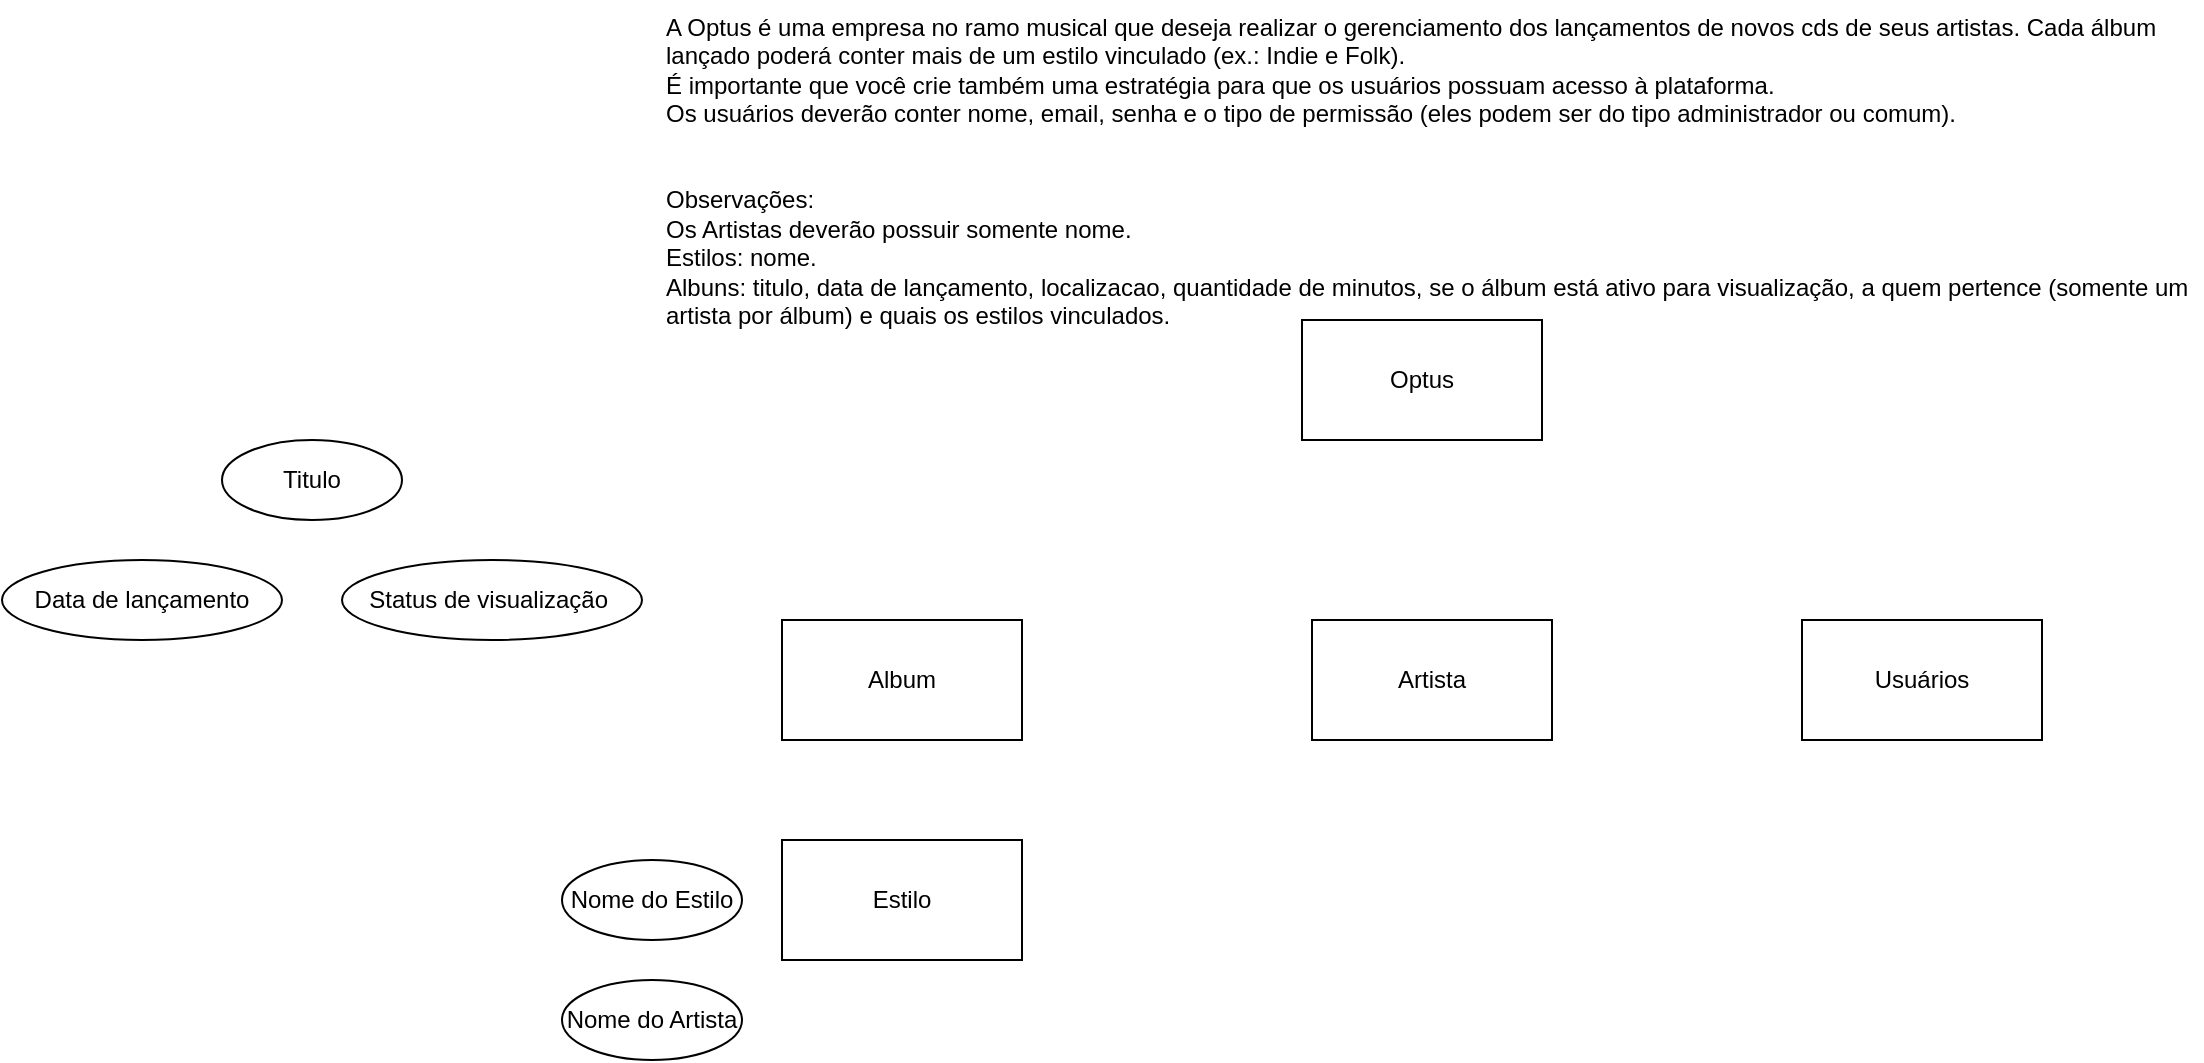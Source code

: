 <mxfile version="21.6.5" type="device">
  <diagram name="Página-1" id="L7o83cO6X59fyJ4guWWG">
    <mxGraphModel dx="1877" dy="581" grid="1" gridSize="10" guides="1" tooltips="1" connect="1" arrows="1" fold="1" page="1" pageScale="1" pageWidth="827" pageHeight="1169" math="0" shadow="0">
      <root>
        <mxCell id="0" />
        <mxCell id="1" parent="0" />
        <mxCell id="RIskKDjq8a4CKVhH7p-r-1" value="A Optus é uma empresa no ramo musical que deseja realizar o gerenciamento dos lançamentos de novos cds de seus artistas. Cada álbum lançado poderá conter mais de um estilo vinculado (ex.: Indie e Folk).&#xa;É importante que você crie também uma estratégia para que os usuários possuam acesso à plataforma.&#xa;Os usuários deverão conter nome, email, senha e o tipo de permissão (eles podem ser do tipo administrador ou comum).&#xa;&#xa;&#xa;Observações:&#xa;Os Artistas deverão possuir somente nome.&#xa;Estilos: nome.&#xa;Albuns: titulo, data de lançamento, localizacao, quantidade de minutos, se o álbum está ativo para visualização, a quem pertence (somente um artista por álbum) e quais os estilos vinculados." style="text;whiteSpace=wrap;" vertex="1" parent="1">
          <mxGeometry x="20" y="20" width="770" height="230" as="geometry" />
        </mxCell>
        <mxCell id="RIskKDjq8a4CKVhH7p-r-2" value="Optus" style="rounded=0;whiteSpace=wrap;html=1;" vertex="1" parent="1">
          <mxGeometry x="340" y="180" width="120" height="60" as="geometry" />
        </mxCell>
        <mxCell id="RIskKDjq8a4CKVhH7p-r-3" value="Album" style="rounded=0;whiteSpace=wrap;html=1;" vertex="1" parent="1">
          <mxGeometry x="80" y="330" width="120" height="60" as="geometry" />
        </mxCell>
        <mxCell id="RIskKDjq8a4CKVhH7p-r-7" value="Usuários" style="rounded=0;whiteSpace=wrap;html=1;" vertex="1" parent="1">
          <mxGeometry x="590" y="330" width="120" height="60" as="geometry" />
        </mxCell>
        <mxCell id="RIskKDjq8a4CKVhH7p-r-8" value="Artista" style="rounded=0;whiteSpace=wrap;html=1;" vertex="1" parent="1">
          <mxGeometry x="345" y="330" width="120" height="60" as="geometry" />
        </mxCell>
        <mxCell id="RIskKDjq8a4CKVhH7p-r-9" value="Estilo" style="rounded=0;whiteSpace=wrap;html=1;" vertex="1" parent="1">
          <mxGeometry x="80" y="440" width="120" height="60" as="geometry" />
        </mxCell>
        <mxCell id="RIskKDjq8a4CKVhH7p-r-12" value="Status de visualização&amp;nbsp;" style="ellipse;whiteSpace=wrap;html=1;" vertex="1" parent="1">
          <mxGeometry x="-140" y="300" width="150" height="40" as="geometry" />
        </mxCell>
        <mxCell id="RIskKDjq8a4CKVhH7p-r-13" value="Titulo" style="ellipse;whiteSpace=wrap;html=1;" vertex="1" parent="1">
          <mxGeometry x="-200" y="240" width="90" height="40" as="geometry" />
        </mxCell>
        <mxCell id="RIskKDjq8a4CKVhH7p-r-14" value="Data de lançamento" style="ellipse;whiteSpace=wrap;html=1;" vertex="1" parent="1">
          <mxGeometry x="-310" y="300" width="140" height="40" as="geometry" />
        </mxCell>
        <mxCell id="RIskKDjq8a4CKVhH7p-r-16" value="Nome do Estilo" style="ellipse;whiteSpace=wrap;html=1;" vertex="1" parent="1">
          <mxGeometry x="-30" y="450" width="90" height="40" as="geometry" />
        </mxCell>
        <mxCell id="RIskKDjq8a4CKVhH7p-r-18" value="Nome do Artista" style="ellipse;whiteSpace=wrap;html=1;" vertex="1" parent="1">
          <mxGeometry x="-30" y="510" width="90" height="40" as="geometry" />
        </mxCell>
      </root>
    </mxGraphModel>
  </diagram>
</mxfile>
